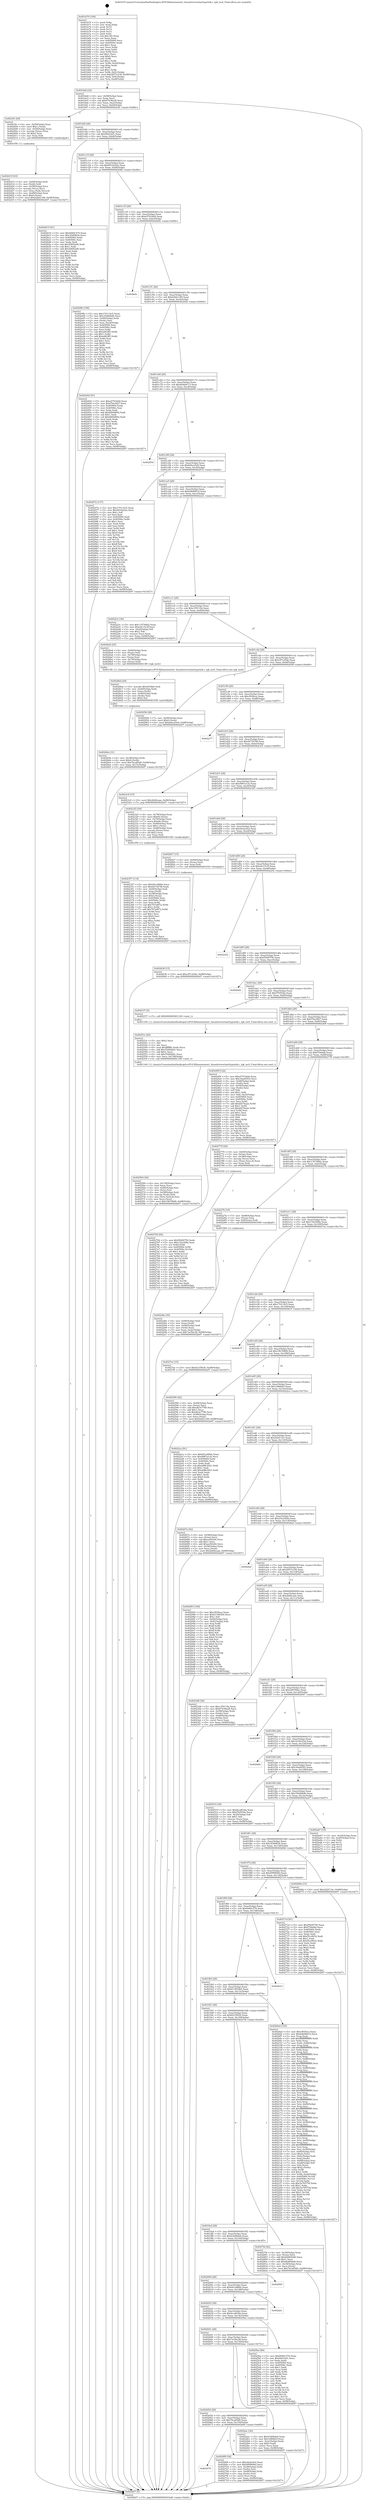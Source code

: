 digraph "0x401b70" {
  label = "0x401b70 (/mnt/c/Users/mathe/Desktop/tcc/POCII/binaries/extr_linuxdriverscharttyprintk.c_tpk_ioctl_Final-ollvm.out::main(0))"
  labelloc = "t"
  node[shape=record]

  Entry [label="",width=0.3,height=0.3,shape=circle,fillcolor=black,style=filled]
  "0x401bdd" [label="{
     0x401bdd [32]\l
     | [instrs]\l
     &nbsp;&nbsp;0x401bdd \<+6\>: mov -0x98(%rbp),%eax\l
     &nbsp;&nbsp;0x401be3 \<+2\>: mov %eax,%ecx\l
     &nbsp;&nbsp;0x401be5 \<+6\>: sub $0x87438a28,%ecx\l
     &nbsp;&nbsp;0x401beb \<+6\>: mov %eax,-0xac(%rbp)\l
     &nbsp;&nbsp;0x401bf1 \<+6\>: mov %ecx,-0xb0(%rbp)\l
     &nbsp;&nbsp;0x401bf7 \<+6\>: je 00000000004023fc \<main+0x88c\>\l
  }"]
  "0x4023fc" [label="{
     0x4023fc [29]\l
     | [instrs]\l
     &nbsp;&nbsp;0x4023fc \<+4\>: mov -0x50(%rbp),%rax\l
     &nbsp;&nbsp;0x402400 \<+6\>: movl $0x1,(%rax)\l
     &nbsp;&nbsp;0x402406 \<+4\>: mov -0x50(%rbp),%rax\l
     &nbsp;&nbsp;0x40240a \<+3\>: movslq (%rax),%rax\l
     &nbsp;&nbsp;0x40240d \<+4\>: shl $0x2,%rax\l
     &nbsp;&nbsp;0x402411 \<+3\>: mov %rax,%rdi\l
     &nbsp;&nbsp;0x402414 \<+5\>: call 0000000000401050 \<malloc@plt\>\l
     | [calls]\l
     &nbsp;&nbsp;0x401050 \{1\} (unknown)\l
  }"]
  "0x401bfd" [label="{
     0x401bfd [28]\l
     | [instrs]\l
     &nbsp;&nbsp;0x401bfd \<+5\>: jmp 0000000000401c02 \<main+0x92\>\l
     &nbsp;&nbsp;0x401c02 \<+6\>: mov -0xac(%rbp),%eax\l
     &nbsp;&nbsp;0x401c08 \<+5\>: sub $0x90d1faf1,%eax\l
     &nbsp;&nbsp;0x401c0d \<+6\>: mov %eax,-0xb4(%rbp)\l
     &nbsp;&nbsp;0x401c13 \<+6\>: je 0000000000402610 \<main+0xaa0\>\l
  }"]
  Exit [label="",width=0.3,height=0.3,shape=circle,fillcolor=black,style=filled,peripheries=2]
  "0x402610" [label="{
     0x402610 [91]\l
     | [instrs]\l
     &nbsp;&nbsp;0x402610 \<+5\>: mov $0x6060c570,%eax\l
     &nbsp;&nbsp;0x402615 \<+5\>: mov $0x3f389834,%ecx\l
     &nbsp;&nbsp;0x40261a \<+7\>: mov 0x405064,%edx\l
     &nbsp;&nbsp;0x402621 \<+7\>: mov 0x40506c,%esi\l
     &nbsp;&nbsp;0x402628 \<+2\>: mov %edx,%edi\l
     &nbsp;&nbsp;0x40262a \<+6\>: sub $0x50692ef6,%edi\l
     &nbsp;&nbsp;0x402630 \<+3\>: sub $0x1,%edi\l
     &nbsp;&nbsp;0x402633 \<+6\>: add $0x50692ef6,%edi\l
     &nbsp;&nbsp;0x402639 \<+3\>: imul %edi,%edx\l
     &nbsp;&nbsp;0x40263c \<+3\>: and $0x1,%edx\l
     &nbsp;&nbsp;0x40263f \<+3\>: cmp $0x0,%edx\l
     &nbsp;&nbsp;0x402642 \<+4\>: sete %r8b\l
     &nbsp;&nbsp;0x402646 \<+3\>: cmp $0xa,%esi\l
     &nbsp;&nbsp;0x402649 \<+4\>: setl %r9b\l
     &nbsp;&nbsp;0x40264d \<+3\>: mov %r8b,%r10b\l
     &nbsp;&nbsp;0x402650 \<+3\>: and %r9b,%r10b\l
     &nbsp;&nbsp;0x402653 \<+3\>: xor %r9b,%r8b\l
     &nbsp;&nbsp;0x402656 \<+3\>: or %r8b,%r10b\l
     &nbsp;&nbsp;0x402659 \<+4\>: test $0x1,%r10b\l
     &nbsp;&nbsp;0x40265d \<+3\>: cmovne %ecx,%eax\l
     &nbsp;&nbsp;0x402660 \<+6\>: mov %eax,-0x98(%rbp)\l
     &nbsp;&nbsp;0x402666 \<+5\>: jmp 0000000000402b97 \<main+0x1027\>\l
  }"]
  "0x401c19" [label="{
     0x401c19 [28]\l
     | [instrs]\l
     &nbsp;&nbsp;0x401c19 \<+5\>: jmp 0000000000401c1e \<main+0xae\>\l
     &nbsp;&nbsp;0x401c1e \<+6\>: mov -0xac(%rbp),%eax\l
     &nbsp;&nbsp;0x401c24 \<+5\>: sub $0x9916222e,%eax\l
     &nbsp;&nbsp;0x401c29 \<+6\>: mov %eax,-0xb8(%rbp)\l
     &nbsp;&nbsp;0x401c2f \<+6\>: je 00000000004029fb \<main+0xe8b\>\l
  }"]
  "0x402836" [label="{
     0x402836 [15]\l
     | [instrs]\l
     &nbsp;&nbsp;0x402836 \<+10\>: movl $0xc87c25de,-0x98(%rbp)\l
     &nbsp;&nbsp;0x402840 \<+5\>: jmp 0000000000402b97 \<main+0x1027\>\l
  }"]
  "0x4029fb" [label="{
     0x4029fb [108]\l
     | [instrs]\l
     &nbsp;&nbsp;0x4029fb \<+5\>: mov $0x170110c5,%eax\l
     &nbsp;&nbsp;0x402a00 \<+5\>: mov $0x35dd06db,%ecx\l
     &nbsp;&nbsp;0x402a05 \<+7\>: mov -0x90(%rbp),%rdx\l
     &nbsp;&nbsp;0x402a0c \<+2\>: mov (%rdx),%esi\l
     &nbsp;&nbsp;0x402a0e \<+3\>: mov %esi,-0x24(%rbp)\l
     &nbsp;&nbsp;0x402a11 \<+7\>: mov 0x405064,%esi\l
     &nbsp;&nbsp;0x402a18 \<+7\>: mov 0x40506c,%edi\l
     &nbsp;&nbsp;0x402a1f \<+3\>: mov %esi,%r8d\l
     &nbsp;&nbsp;0x402a22 \<+7\>: sub $0xe663ff3,%r8d\l
     &nbsp;&nbsp;0x402a29 \<+4\>: sub $0x1,%r8d\l
     &nbsp;&nbsp;0x402a2d \<+7\>: add $0xe663ff3,%r8d\l
     &nbsp;&nbsp;0x402a34 \<+4\>: imul %r8d,%esi\l
     &nbsp;&nbsp;0x402a38 \<+3\>: and $0x1,%esi\l
     &nbsp;&nbsp;0x402a3b \<+3\>: cmp $0x0,%esi\l
     &nbsp;&nbsp;0x402a3e \<+4\>: sete %r9b\l
     &nbsp;&nbsp;0x402a42 \<+3\>: cmp $0xa,%edi\l
     &nbsp;&nbsp;0x402a45 \<+4\>: setl %r10b\l
     &nbsp;&nbsp;0x402a49 \<+3\>: mov %r9b,%r11b\l
     &nbsp;&nbsp;0x402a4c \<+3\>: and %r10b,%r11b\l
     &nbsp;&nbsp;0x402a4f \<+3\>: xor %r10b,%r9b\l
     &nbsp;&nbsp;0x402a52 \<+3\>: or %r9b,%r11b\l
     &nbsp;&nbsp;0x402a55 \<+4\>: test $0x1,%r11b\l
     &nbsp;&nbsp;0x402a59 \<+3\>: cmovne %ecx,%eax\l
     &nbsp;&nbsp;0x402a5c \<+6\>: mov %eax,-0x98(%rbp)\l
     &nbsp;&nbsp;0x402a62 \<+5\>: jmp 0000000000402b97 \<main+0x1027\>\l
  }"]
  "0x401c35" [label="{
     0x401c35 [28]\l
     | [instrs]\l
     &nbsp;&nbsp;0x401c35 \<+5\>: jmp 0000000000401c3a \<main+0xca\>\l
     &nbsp;&nbsp;0x401c3a \<+6\>: mov -0xac(%rbp),%eax\l
     &nbsp;&nbsp;0x401c40 \<+5\>: sub $0xa57034dd,%eax\l
     &nbsp;&nbsp;0x401c45 \<+6\>: mov %eax,-0xbc(%rbp)\l
     &nbsp;&nbsp;0x401c4b \<+6\>: je 0000000000402b0e \<main+0xf9e\>\l
  }"]
  "0x402792" [label="{
     0x402792 [92]\l
     | [instrs]\l
     &nbsp;&nbsp;0x402792 \<+5\>: mov $0xf5009756,%edx\l
     &nbsp;&nbsp;0x402797 \<+5\>: mov $0x152e598a,%esi\l
     &nbsp;&nbsp;0x40279c \<+3\>: xor %r8d,%r8d\l
     &nbsp;&nbsp;0x40279f \<+8\>: mov 0x405064,%r9d\l
     &nbsp;&nbsp;0x4027a7 \<+8\>: mov 0x40506c,%r10d\l
     &nbsp;&nbsp;0x4027af \<+4\>: sub $0x1,%r8d\l
     &nbsp;&nbsp;0x4027b3 \<+3\>: mov %r9d,%r11d\l
     &nbsp;&nbsp;0x4027b6 \<+3\>: add %r8d,%r11d\l
     &nbsp;&nbsp;0x4027b9 \<+4\>: imul %r11d,%r9d\l
     &nbsp;&nbsp;0x4027bd \<+4\>: and $0x1,%r9d\l
     &nbsp;&nbsp;0x4027c1 \<+4\>: cmp $0x0,%r9d\l
     &nbsp;&nbsp;0x4027c5 \<+3\>: sete %bl\l
     &nbsp;&nbsp;0x4027c8 \<+4\>: cmp $0xa,%r10d\l
     &nbsp;&nbsp;0x4027cc \<+4\>: setl %r14b\l
     &nbsp;&nbsp;0x4027d0 \<+3\>: mov %bl,%r15b\l
     &nbsp;&nbsp;0x4027d3 \<+3\>: and %r14b,%r15b\l
     &nbsp;&nbsp;0x4027d6 \<+3\>: xor %r14b,%bl\l
     &nbsp;&nbsp;0x4027d9 \<+3\>: or %bl,%r15b\l
     &nbsp;&nbsp;0x4027dc \<+4\>: test $0x1,%r15b\l
     &nbsp;&nbsp;0x4027e0 \<+3\>: cmovne %esi,%edx\l
     &nbsp;&nbsp;0x4027e3 \<+6\>: mov %edx,-0x98(%rbp)\l
     &nbsp;&nbsp;0x4027e9 \<+5\>: jmp 0000000000402b97 \<main+0x1027\>\l
  }"]
  "0x402b0e" [label="{
     0x402b0e\l
  }", style=dashed]
  "0x401c51" [label="{
     0x401c51 [28]\l
     | [instrs]\l
     &nbsp;&nbsp;0x401c51 \<+5\>: jmp 0000000000401c56 \<main+0xe6\>\l
     &nbsp;&nbsp;0x401c56 \<+6\>: mov -0xac(%rbp),%eax\l
     &nbsp;&nbsp;0x401c5c \<+5\>: sub $0xb2bb1c99,%eax\l
     &nbsp;&nbsp;0x401c61 \<+6\>: mov %eax,-0xc0(%rbp)\l
     &nbsp;&nbsp;0x401c67 \<+6\>: je 0000000000402444 \<main+0x8d4\>\l
  }"]
  "0x402079" [label="{
     0x402079\l
  }", style=dashed]
  "0x402444" [label="{
     0x402444 [91]\l
     | [instrs]\l
     &nbsp;&nbsp;0x402444 \<+5\>: mov $0xa57034dd,%eax\l
     &nbsp;&nbsp;0x402449 \<+5\>: mov $0xf7be3827,%ecx\l
     &nbsp;&nbsp;0x40244e \<+7\>: mov 0x405064,%edx\l
     &nbsp;&nbsp;0x402455 \<+7\>: mov 0x40506c,%esi\l
     &nbsp;&nbsp;0x40245c \<+2\>: mov %edx,%edi\l
     &nbsp;&nbsp;0x40245e \<+6\>: add $0xfd09d692,%edi\l
     &nbsp;&nbsp;0x402464 \<+3\>: sub $0x1,%edi\l
     &nbsp;&nbsp;0x402467 \<+6\>: sub $0xfd09d692,%edi\l
     &nbsp;&nbsp;0x40246d \<+3\>: imul %edi,%edx\l
     &nbsp;&nbsp;0x402470 \<+3\>: and $0x1,%edx\l
     &nbsp;&nbsp;0x402473 \<+3\>: cmp $0x0,%edx\l
     &nbsp;&nbsp;0x402476 \<+4\>: sete %r8b\l
     &nbsp;&nbsp;0x40247a \<+3\>: cmp $0xa,%esi\l
     &nbsp;&nbsp;0x40247d \<+4\>: setl %r9b\l
     &nbsp;&nbsp;0x402481 \<+3\>: mov %r8b,%r10b\l
     &nbsp;&nbsp;0x402484 \<+3\>: and %r9b,%r10b\l
     &nbsp;&nbsp;0x402487 \<+3\>: xor %r9b,%r8b\l
     &nbsp;&nbsp;0x40248a \<+3\>: or %r8b,%r10b\l
     &nbsp;&nbsp;0x40248d \<+4\>: test $0x1,%r10b\l
     &nbsp;&nbsp;0x402491 \<+3\>: cmovne %ecx,%eax\l
     &nbsp;&nbsp;0x402494 \<+6\>: mov %eax,-0x98(%rbp)\l
     &nbsp;&nbsp;0x40249a \<+5\>: jmp 0000000000402b97 \<main+0x1027\>\l
  }"]
  "0x401c6d" [label="{
     0x401c6d [28]\l
     | [instrs]\l
     &nbsp;&nbsp;0x401c6d \<+5\>: jmp 0000000000401c72 \<main+0x102\>\l
     &nbsp;&nbsp;0x401c72 \<+6\>: mov -0xac(%rbp),%eax\l
     &nbsp;&nbsp;0x401c78 \<+5\>: sub $0xb4466c13,%eax\l
     &nbsp;&nbsp;0x401c7d \<+6\>: mov %eax,-0xc4(%rbp)\l
     &nbsp;&nbsp;0x401c83 \<+6\>: je 0000000000402854 \<main+0xce4\>\l
  }"]
  "0x4026f9" [label="{
     0x4026f9 [36]\l
     | [instrs]\l
     &nbsp;&nbsp;0x4026f9 \<+5\>: mov $0xe6cbc0e2,%eax\l
     &nbsp;&nbsp;0x4026fe \<+5\>: mov $0x4f99894d,%ecx\l
     &nbsp;&nbsp;0x402703 \<+4\>: mov -0x38(%rbp),%rdx\l
     &nbsp;&nbsp;0x402707 \<+2\>: mov (%rdx),%esi\l
     &nbsp;&nbsp;0x402709 \<+4\>: mov -0x68(%rbp),%rdx\l
     &nbsp;&nbsp;0x40270d \<+2\>: cmp (%rdx),%esi\l
     &nbsp;&nbsp;0x40270f \<+3\>: cmovl %ecx,%eax\l
     &nbsp;&nbsp;0x402712 \<+6\>: mov %eax,-0x98(%rbp)\l
     &nbsp;&nbsp;0x402718 \<+5\>: jmp 0000000000402b97 \<main+0x1027\>\l
  }"]
  "0x402854" [label="{
     0x402854\l
  }", style=dashed]
  "0x401c89" [label="{
     0x401c89 [28]\l
     | [instrs]\l
     &nbsp;&nbsp;0x401c89 \<+5\>: jmp 0000000000401c8e \<main+0x11e\>\l
     &nbsp;&nbsp;0x401c8e \<+6\>: mov -0xac(%rbp),%eax\l
     &nbsp;&nbsp;0x401c94 \<+5\>: sub $0xb9eca5e9,%eax\l
     &nbsp;&nbsp;0x401c99 \<+6\>: mov %eax,-0xc8(%rbp)\l
     &nbsp;&nbsp;0x401c9f \<+6\>: je 0000000000402972 \<main+0xe02\>\l
  }"]
  "0x4026da" [label="{
     0x4026da [31]\l
     | [instrs]\l
     &nbsp;&nbsp;0x4026da \<+4\>: mov -0x38(%rbp),%rdx\l
     &nbsp;&nbsp;0x4026de \<+6\>: movl $0x0,(%rdx)\l
     &nbsp;&nbsp;0x4026e4 \<+10\>: movl $0x7bca85d0,-0x98(%rbp)\l
     &nbsp;&nbsp;0x4026ee \<+6\>: mov %eax,-0x15c(%rbp)\l
     &nbsp;&nbsp;0x4026f4 \<+5\>: jmp 0000000000402b97 \<main+0x1027\>\l
  }"]
  "0x402972" [label="{
     0x402972 [137]\l
     | [instrs]\l
     &nbsp;&nbsp;0x402972 \<+5\>: mov $0x170110c5,%eax\l
     &nbsp;&nbsp;0x402977 \<+5\>: mov $0x9916222e,%ecx\l
     &nbsp;&nbsp;0x40297c \<+2\>: mov $0x1,%dl\l
     &nbsp;&nbsp;0x40297e \<+2\>: xor %esi,%esi\l
     &nbsp;&nbsp;0x402980 \<+7\>: mov 0x405064,%edi\l
     &nbsp;&nbsp;0x402987 \<+8\>: mov 0x40506c,%r8d\l
     &nbsp;&nbsp;0x40298f \<+3\>: sub $0x1,%esi\l
     &nbsp;&nbsp;0x402992 \<+3\>: mov %edi,%r9d\l
     &nbsp;&nbsp;0x402995 \<+3\>: add %esi,%r9d\l
     &nbsp;&nbsp;0x402998 \<+4\>: imul %r9d,%edi\l
     &nbsp;&nbsp;0x40299c \<+3\>: and $0x1,%edi\l
     &nbsp;&nbsp;0x40299f \<+3\>: cmp $0x0,%edi\l
     &nbsp;&nbsp;0x4029a2 \<+4\>: sete %r10b\l
     &nbsp;&nbsp;0x4029a6 \<+4\>: cmp $0xa,%r8d\l
     &nbsp;&nbsp;0x4029aa \<+4\>: setl %r11b\l
     &nbsp;&nbsp;0x4029ae \<+3\>: mov %r10b,%bl\l
     &nbsp;&nbsp;0x4029b1 \<+3\>: xor $0xff,%bl\l
     &nbsp;&nbsp;0x4029b4 \<+3\>: mov %r11b,%r14b\l
     &nbsp;&nbsp;0x4029b7 \<+4\>: xor $0xff,%r14b\l
     &nbsp;&nbsp;0x4029bb \<+3\>: xor $0x0,%dl\l
     &nbsp;&nbsp;0x4029be \<+3\>: mov %bl,%r15b\l
     &nbsp;&nbsp;0x4029c1 \<+4\>: and $0x0,%r15b\l
     &nbsp;&nbsp;0x4029c5 \<+3\>: and %dl,%r10b\l
     &nbsp;&nbsp;0x4029c8 \<+3\>: mov %r14b,%r12b\l
     &nbsp;&nbsp;0x4029cb \<+4\>: and $0x0,%r12b\l
     &nbsp;&nbsp;0x4029cf \<+3\>: and %dl,%r11b\l
     &nbsp;&nbsp;0x4029d2 \<+3\>: or %r10b,%r15b\l
     &nbsp;&nbsp;0x4029d5 \<+3\>: or %r11b,%r12b\l
     &nbsp;&nbsp;0x4029d8 \<+3\>: xor %r12b,%r15b\l
     &nbsp;&nbsp;0x4029db \<+3\>: or %r14b,%bl\l
     &nbsp;&nbsp;0x4029de \<+3\>: xor $0xff,%bl\l
     &nbsp;&nbsp;0x4029e1 \<+3\>: or $0x0,%dl\l
     &nbsp;&nbsp;0x4029e4 \<+2\>: and %dl,%bl\l
     &nbsp;&nbsp;0x4029e6 \<+3\>: or %bl,%r15b\l
     &nbsp;&nbsp;0x4029e9 \<+4\>: test $0x1,%r15b\l
     &nbsp;&nbsp;0x4029ed \<+3\>: cmovne %ecx,%eax\l
     &nbsp;&nbsp;0x4029f0 \<+6\>: mov %eax,-0x98(%rbp)\l
     &nbsp;&nbsp;0x4029f6 \<+5\>: jmp 0000000000402b97 \<main+0x1027\>\l
  }"]
  "0x401ca5" [label="{
     0x401ca5 [28]\l
     | [instrs]\l
     &nbsp;&nbsp;0x401ca5 \<+5\>: jmp 0000000000401caa \<main+0x13a\>\l
     &nbsp;&nbsp;0x401caa \<+6\>: mov -0xac(%rbp),%eax\l
     &nbsp;&nbsp;0x401cb0 \<+5\>: sub $0xbdb96614,%eax\l
     &nbsp;&nbsp;0x401cb5 \<+6\>: mov %eax,-0xcc(%rbp)\l
     &nbsp;&nbsp;0x401cbb \<+6\>: je 000000000040223c \<main+0x6cc\>\l
  }"]
  "0x4026bd" [label="{
     0x4026bd [29]\l
     | [instrs]\l
     &nbsp;&nbsp;0x4026bd \<+10\>: movabs $0x4030b6,%rdi\l
     &nbsp;&nbsp;0x4026c7 \<+4\>: mov -0x40(%rbp),%rdx\l
     &nbsp;&nbsp;0x4026cb \<+2\>: mov %eax,(%rdx)\l
     &nbsp;&nbsp;0x4026cd \<+4\>: mov -0x40(%rbp),%rdx\l
     &nbsp;&nbsp;0x4026d1 \<+2\>: mov (%rdx),%esi\l
     &nbsp;&nbsp;0x4026d3 \<+2\>: mov $0x0,%al\l
     &nbsp;&nbsp;0x4026d5 \<+5\>: call 0000000000401040 \<printf@plt\>\l
     | [calls]\l
     &nbsp;&nbsp;0x401040 \{1\} (unknown)\l
  }"]
  "0x40223c" [label="{
     0x40223c [30]\l
     | [instrs]\l
     &nbsp;&nbsp;0x40223c \<+5\>: mov $0x135746b2,%eax\l
     &nbsp;&nbsp;0x402241 \<+5\>: mov $0xe9c15c3f,%ecx\l
     &nbsp;&nbsp;0x402246 \<+3\>: mov -0x2d(%rbp),%dl\l
     &nbsp;&nbsp;0x402249 \<+3\>: test $0x1,%dl\l
     &nbsp;&nbsp;0x40224c \<+3\>: cmovne %ecx,%eax\l
     &nbsp;&nbsp;0x40224f \<+6\>: mov %eax,-0x98(%rbp)\l
     &nbsp;&nbsp;0x402255 \<+5\>: jmp 0000000000402b97 \<main+0x1027\>\l
  }"]
  "0x401cc1" [label="{
     0x401cc1 [28]\l
     | [instrs]\l
     &nbsp;&nbsp;0x401cc1 \<+5\>: jmp 0000000000401cc6 \<main+0x156\>\l
     &nbsp;&nbsp;0x401cc6 \<+6\>: mov -0xac(%rbp),%eax\l
     &nbsp;&nbsp;0x401ccc \<+5\>: sub $0xc35f119a,%eax\l
     &nbsp;&nbsp;0x401cd1 \<+6\>: mov %eax,-0xd0(%rbp)\l
     &nbsp;&nbsp;0x401cd7 \<+6\>: je 00000000004026a4 \<main+0xb34\>\l
  }"]
  "0x402564" [label="{
     0x402564 [44]\l
     | [instrs]\l
     &nbsp;&nbsp;0x402564 \<+6\>: mov -0x158(%rbp),%ecx\l
     &nbsp;&nbsp;0x40256a \<+3\>: imul %eax,%ecx\l
     &nbsp;&nbsp;0x40256d \<+4\>: mov -0x60(%rbp),%rsi\l
     &nbsp;&nbsp;0x402571 \<+3\>: mov (%rsi),%rsi\l
     &nbsp;&nbsp;0x402574 \<+4\>: mov -0x58(%rbp),%rdi\l
     &nbsp;&nbsp;0x402578 \<+3\>: movslq (%rdi),%rdi\l
     &nbsp;&nbsp;0x40257b \<+4\>: mov (%rsi,%rdi,8),%rsi\l
     &nbsp;&nbsp;0x40257f \<+2\>: mov %ecx,(%rsi)\l
     &nbsp;&nbsp;0x402581 \<+10\>: movl $0x19b768d9,-0x98(%rbp)\l
     &nbsp;&nbsp;0x40258b \<+5\>: jmp 0000000000402b97 \<main+0x1027\>\l
  }"]
  "0x4026a4" [label="{
     0x4026a4 [25]\l
     | [instrs]\l
     &nbsp;&nbsp;0x4026a4 \<+4\>: mov -0x60(%rbp),%rax\l
     &nbsp;&nbsp;0x4026a8 \<+3\>: mov (%rax),%rdi\l
     &nbsp;&nbsp;0x4026ab \<+4\>: mov -0x78(%rbp),%rax\l
     &nbsp;&nbsp;0x4026af \<+2\>: mov (%rax),%esi\l
     &nbsp;&nbsp;0x4026b1 \<+4\>: mov -0x70(%rbp),%rax\l
     &nbsp;&nbsp;0x4026b5 \<+3\>: mov (%rax),%rdx\l
     &nbsp;&nbsp;0x4026b8 \<+5\>: call 00000000004013f0 \<tpk_ioctl\>\l
     | [calls]\l
     &nbsp;&nbsp;0x4013f0 \{1\} (/mnt/c/Users/mathe/Desktop/tcc/POCII/binaries/extr_linuxdriverscharttyprintk.c_tpk_ioctl_Final-ollvm.out::tpk_ioctl)\l
  }"]
  "0x401cdd" [label="{
     0x401cdd [28]\l
     | [instrs]\l
     &nbsp;&nbsp;0x401cdd \<+5\>: jmp 0000000000401ce2 \<main+0x172\>\l
     &nbsp;&nbsp;0x401ce2 \<+6\>: mov -0xac(%rbp),%eax\l
     &nbsp;&nbsp;0x401ce8 \<+5\>: sub $0xc87c25de,%eax\l
     &nbsp;&nbsp;0x401ced \<+6\>: mov %eax,-0xd4(%rbp)\l
     &nbsp;&nbsp;0x401cf3 \<+6\>: je 0000000000402956 \<main+0xde6\>\l
  }"]
  "0x40253c" [label="{
     0x40253c [40]\l
     | [instrs]\l
     &nbsp;&nbsp;0x40253c \<+5\>: mov $0x2,%ecx\l
     &nbsp;&nbsp;0x402541 \<+1\>: cltd\l
     &nbsp;&nbsp;0x402542 \<+2\>: idiv %ecx\l
     &nbsp;&nbsp;0x402544 \<+6\>: imul $0xfffffffe,%edx,%ecx\l
     &nbsp;&nbsp;0x40254a \<+6\>: add $0x55d92b81,%ecx\l
     &nbsp;&nbsp;0x402550 \<+3\>: add $0x1,%ecx\l
     &nbsp;&nbsp;0x402553 \<+6\>: sub $0x55d92b81,%ecx\l
     &nbsp;&nbsp;0x402559 \<+6\>: mov %ecx,-0x158(%rbp)\l
     &nbsp;&nbsp;0x40255f \<+5\>: call 0000000000401160 \<next_i\>\l
     | [calls]\l
     &nbsp;&nbsp;0x401160 \{1\} (/mnt/c/Users/mathe/Desktop/tcc/POCII/binaries/extr_linuxdriverscharttyprintk.c_tpk_ioctl_Final-ollvm.out::next_i)\l
  }"]
  "0x402956" [label="{
     0x402956 [28]\l
     | [instrs]\l
     &nbsp;&nbsp;0x402956 \<+7\>: mov -0x90(%rbp),%rax\l
     &nbsp;&nbsp;0x40295d \<+6\>: movl $0x0,(%rax)\l
     &nbsp;&nbsp;0x402963 \<+10\>: movl $0xb9eca5e9,-0x98(%rbp)\l
     &nbsp;&nbsp;0x40296d \<+5\>: jmp 0000000000402b97 \<main+0x1027\>\l
  }"]
  "0x401cf9" [label="{
     0x401cf9 [28]\l
     | [instrs]\l
     &nbsp;&nbsp;0x401cf9 \<+5\>: jmp 0000000000401cfe \<main+0x18e\>\l
     &nbsp;&nbsp;0x401cfe \<+6\>: mov -0xac(%rbp),%eax\l
     &nbsp;&nbsp;0x401d04 \<+5\>: sub $0xcf93feca,%eax\l
     &nbsp;&nbsp;0x401d09 \<+6\>: mov %eax,-0xd8(%rbp)\l
     &nbsp;&nbsp;0x401d0f \<+6\>: je 0000000000402a77 \<main+0xf07\>\l
  }"]
  "0x402419" [label="{
     0x402419 [43]\l
     | [instrs]\l
     &nbsp;&nbsp;0x402419 \<+4\>: mov -0x60(%rbp),%rdi\l
     &nbsp;&nbsp;0x40241d \<+3\>: mov (%rdi),%rdi\l
     &nbsp;&nbsp;0x402420 \<+4\>: mov -0x58(%rbp),%rcx\l
     &nbsp;&nbsp;0x402424 \<+3\>: movslq (%rcx),%rcx\l
     &nbsp;&nbsp;0x402427 \<+4\>: mov %rax,(%rdi,%rcx,8)\l
     &nbsp;&nbsp;0x40242b \<+4\>: mov -0x48(%rbp),%rax\l
     &nbsp;&nbsp;0x40242f \<+6\>: movl $0x0,(%rax)\l
     &nbsp;&nbsp;0x402435 \<+10\>: movl $0xb2bb1c99,-0x98(%rbp)\l
     &nbsp;&nbsp;0x40243f \<+5\>: jmp 0000000000402b97 \<main+0x1027\>\l
  }"]
  "0x402a77" [label="{
     0x402a77\l
  }", style=dashed]
  "0x401d15" [label="{
     0x401d15 [28]\l
     | [instrs]\l
     &nbsp;&nbsp;0x401d15 \<+5\>: jmp 0000000000401d1a \<main+0x1aa\>\l
     &nbsp;&nbsp;0x401d1a \<+6\>: mov -0xac(%rbp),%eax\l
     &nbsp;&nbsp;0x401d20 \<+5\>: sub $0xd473b7f8,%eax\l
     &nbsp;&nbsp;0x401d25 \<+6\>: mov %eax,-0xdc(%rbp)\l
     &nbsp;&nbsp;0x401d2b \<+6\>: je 00000000004023c9 \<main+0x859\>\l
  }"]
  "0x402357" [label="{
     0x402357 [114]\l
     | [instrs]\l
     &nbsp;&nbsp;0x402357 \<+5\>: mov $0x641e86bb,%ecx\l
     &nbsp;&nbsp;0x40235c \<+5\>: mov $0xd473b7f8,%edx\l
     &nbsp;&nbsp;0x402361 \<+4\>: mov -0x60(%rbp),%rdi\l
     &nbsp;&nbsp;0x402365 \<+3\>: mov %rax,(%rdi)\l
     &nbsp;&nbsp;0x402368 \<+4\>: mov -0x58(%rbp),%rax\l
     &nbsp;&nbsp;0x40236c \<+6\>: movl $0x0,(%rax)\l
     &nbsp;&nbsp;0x402372 \<+7\>: mov 0x405064,%esi\l
     &nbsp;&nbsp;0x402379 \<+8\>: mov 0x40506c,%r8d\l
     &nbsp;&nbsp;0x402381 \<+3\>: mov %esi,%r9d\l
     &nbsp;&nbsp;0x402384 \<+7\>: sub $0x707a8f72,%r9d\l
     &nbsp;&nbsp;0x40238b \<+4\>: sub $0x1,%r9d\l
     &nbsp;&nbsp;0x40238f \<+7\>: add $0x707a8f72,%r9d\l
     &nbsp;&nbsp;0x402396 \<+4\>: imul %r9d,%esi\l
     &nbsp;&nbsp;0x40239a \<+3\>: and $0x1,%esi\l
     &nbsp;&nbsp;0x40239d \<+3\>: cmp $0x0,%esi\l
     &nbsp;&nbsp;0x4023a0 \<+4\>: sete %r10b\l
     &nbsp;&nbsp;0x4023a4 \<+4\>: cmp $0xa,%r8d\l
     &nbsp;&nbsp;0x4023a8 \<+4\>: setl %r11b\l
     &nbsp;&nbsp;0x4023ac \<+3\>: mov %r10b,%bl\l
     &nbsp;&nbsp;0x4023af \<+3\>: and %r11b,%bl\l
     &nbsp;&nbsp;0x4023b2 \<+3\>: xor %r11b,%r10b\l
     &nbsp;&nbsp;0x4023b5 \<+3\>: or %r10b,%bl\l
     &nbsp;&nbsp;0x4023b8 \<+3\>: test $0x1,%bl\l
     &nbsp;&nbsp;0x4023bb \<+3\>: cmovne %edx,%ecx\l
     &nbsp;&nbsp;0x4023be \<+6\>: mov %ecx,-0x98(%rbp)\l
     &nbsp;&nbsp;0x4023c4 \<+5\>: jmp 0000000000402b97 \<main+0x1027\>\l
  }"]
  "0x4023c9" [label="{
     0x4023c9 [15]\l
     | [instrs]\l
     &nbsp;&nbsp;0x4023c9 \<+10\>: movl $0x2b84caae,-0x98(%rbp)\l
     &nbsp;&nbsp;0x4023d3 \<+5\>: jmp 0000000000402b97 \<main+0x1027\>\l
  }"]
  "0x401d31" [label="{
     0x401d31 [28]\l
     | [instrs]\l
     &nbsp;&nbsp;0x401d31 \<+5\>: jmp 0000000000401d36 \<main+0x1c6\>\l
     &nbsp;&nbsp;0x401d36 \<+6\>: mov -0xac(%rbp),%eax\l
     &nbsp;&nbsp;0x401d3c \<+5\>: sub $0xd987a1cb,%eax\l
     &nbsp;&nbsp;0x401d41 \<+6\>: mov %eax,-0xe0(%rbp)\l
     &nbsp;&nbsp;0x401d47 \<+6\>: je 0000000000402325 \<main+0x7b5\>\l
  }"]
  "0x40205d" [label="{
     0x40205d [28]\l
     | [instrs]\l
     &nbsp;&nbsp;0x40205d \<+5\>: jmp 0000000000402062 \<main+0x4f2\>\l
     &nbsp;&nbsp;0x402062 \<+6\>: mov -0xac(%rbp),%eax\l
     &nbsp;&nbsp;0x402068 \<+5\>: sub $0x7bca85d0,%eax\l
     &nbsp;&nbsp;0x40206d \<+6\>: mov %eax,-0x154(%rbp)\l
     &nbsp;&nbsp;0x402073 \<+6\>: je 00000000004026f9 \<main+0xb89\>\l
  }"]
  "0x402325" [label="{
     0x402325 [50]\l
     | [instrs]\l
     &nbsp;&nbsp;0x402325 \<+4\>: mov -0x78(%rbp),%rax\l
     &nbsp;&nbsp;0x402329 \<+6\>: movl $0x64,(%rax)\l
     &nbsp;&nbsp;0x40232f \<+4\>: mov -0x70(%rbp),%rax\l
     &nbsp;&nbsp;0x402333 \<+7\>: movq $0x64,(%rax)\l
     &nbsp;&nbsp;0x40233a \<+4\>: mov -0x68(%rbp),%rax\l
     &nbsp;&nbsp;0x40233e \<+6\>: movl $0x1,(%rax)\l
     &nbsp;&nbsp;0x402344 \<+4\>: mov -0x68(%rbp),%rax\l
     &nbsp;&nbsp;0x402348 \<+3\>: movslq (%rax),%rax\l
     &nbsp;&nbsp;0x40234b \<+4\>: shl $0x3,%rax\l
     &nbsp;&nbsp;0x40234f \<+3\>: mov %rax,%rdi\l
     &nbsp;&nbsp;0x402352 \<+5\>: call 0000000000401050 \<malloc@plt\>\l
     | [calls]\l
     &nbsp;&nbsp;0x401050 \{1\} (unknown)\l
  }"]
  "0x401d4d" [label="{
     0x401d4d [28]\l
     | [instrs]\l
     &nbsp;&nbsp;0x401d4d \<+5\>: jmp 0000000000401d52 \<main+0x1e2\>\l
     &nbsp;&nbsp;0x401d52 \<+6\>: mov -0xac(%rbp),%eax\l
     &nbsp;&nbsp;0x401d58 \<+5\>: sub $0xe6cbc0e2,%eax\l
     &nbsp;&nbsp;0x401d5d \<+6\>: mov %eax,-0xe4(%rbp)\l
     &nbsp;&nbsp;0x401d63 \<+6\>: je 0000000000402827 \<main+0xcb7\>\l
  }"]
  "0x4022ac" [label="{
     0x4022ac [30]\l
     | [instrs]\l
     &nbsp;&nbsp;0x4022ac \<+5\>: mov $0x63d06da4,%eax\l
     &nbsp;&nbsp;0x4022b1 \<+5\>: mov $0x1d80bfcf,%ecx\l
     &nbsp;&nbsp;0x4022b6 \<+3\>: mov -0x2c(%rbp),%edx\l
     &nbsp;&nbsp;0x4022b9 \<+3\>: cmp $0x0,%edx\l
     &nbsp;&nbsp;0x4022bc \<+3\>: cmove %ecx,%eax\l
     &nbsp;&nbsp;0x4022bf \<+6\>: mov %eax,-0x98(%rbp)\l
     &nbsp;&nbsp;0x4022c5 \<+5\>: jmp 0000000000402b97 \<main+0x1027\>\l
  }"]
  "0x402827" [label="{
     0x402827 [15]\l
     | [instrs]\l
     &nbsp;&nbsp;0x402827 \<+4\>: mov -0x60(%rbp),%rax\l
     &nbsp;&nbsp;0x40282b \<+3\>: mov (%rax),%rax\l
     &nbsp;&nbsp;0x40282e \<+3\>: mov %rax,%rdi\l
     &nbsp;&nbsp;0x402831 \<+5\>: call 0000000000401030 \<free@plt\>\l
     | [calls]\l
     &nbsp;&nbsp;0x401030 \{1\} (unknown)\l
  }"]
  "0x401d69" [label="{
     0x401d69 [28]\l
     | [instrs]\l
     &nbsp;&nbsp;0x401d69 \<+5\>: jmp 0000000000401d6e \<main+0x1fe\>\l
     &nbsp;&nbsp;0x401d6e \<+6\>: mov -0xac(%rbp),%eax\l
     &nbsp;&nbsp;0x401d74 \<+5\>: sub $0xe9c15c3f,%eax\l
     &nbsp;&nbsp;0x401d79 \<+6\>: mov %eax,-0xe8(%rbp)\l
     &nbsp;&nbsp;0x401d7f \<+6\>: je 000000000040225a \<main+0x6ea\>\l
  }"]
  "0x402041" [label="{
     0x402041 [28]\l
     | [instrs]\l
     &nbsp;&nbsp;0x402041 \<+5\>: jmp 0000000000402046 \<main+0x4d6\>\l
     &nbsp;&nbsp;0x402046 \<+6\>: mov -0xac(%rbp),%eax\l
     &nbsp;&nbsp;0x40204c \<+5\>: sub $0x7ac5be38,%eax\l
     &nbsp;&nbsp;0x402051 \<+6\>: mov %eax,-0x150(%rbp)\l
     &nbsp;&nbsp;0x402057 \<+6\>: je 00000000004022ac \<main+0x73c\>\l
  }"]
  "0x40225a" [label="{
     0x40225a\l
  }", style=dashed]
  "0x401d85" [label="{
     0x401d85 [28]\l
     | [instrs]\l
     &nbsp;&nbsp;0x401d85 \<+5\>: jmp 0000000000401d8a \<main+0x21a\>\l
     &nbsp;&nbsp;0x401d8a \<+6\>: mov -0xac(%rbp),%eax\l
     &nbsp;&nbsp;0x401d90 \<+5\>: sub $0xf5009756,%eax\l
     &nbsp;&nbsp;0x401d95 \<+6\>: mov %eax,-0xec(%rbp)\l
     &nbsp;&nbsp;0x401d9b \<+6\>: je 0000000000402b42 \<main+0xfd2\>\l
  }"]
  "0x4025ba" [label="{
     0x4025ba [86]\l
     | [instrs]\l
     &nbsp;&nbsp;0x4025ba \<+5\>: mov $0x6060c570,%eax\l
     &nbsp;&nbsp;0x4025bf \<+5\>: mov $0x90d1faf1,%ecx\l
     &nbsp;&nbsp;0x4025c4 \<+2\>: xor %edx,%edx\l
     &nbsp;&nbsp;0x4025c6 \<+7\>: mov 0x405064,%esi\l
     &nbsp;&nbsp;0x4025cd \<+7\>: mov 0x40506c,%edi\l
     &nbsp;&nbsp;0x4025d4 \<+3\>: sub $0x1,%edx\l
     &nbsp;&nbsp;0x4025d7 \<+3\>: mov %esi,%r8d\l
     &nbsp;&nbsp;0x4025da \<+3\>: add %edx,%r8d\l
     &nbsp;&nbsp;0x4025dd \<+4\>: imul %r8d,%esi\l
     &nbsp;&nbsp;0x4025e1 \<+3\>: and $0x1,%esi\l
     &nbsp;&nbsp;0x4025e4 \<+3\>: cmp $0x0,%esi\l
     &nbsp;&nbsp;0x4025e7 \<+4\>: sete %r9b\l
     &nbsp;&nbsp;0x4025eb \<+3\>: cmp $0xa,%edi\l
     &nbsp;&nbsp;0x4025ee \<+4\>: setl %r10b\l
     &nbsp;&nbsp;0x4025f2 \<+3\>: mov %r9b,%r11b\l
     &nbsp;&nbsp;0x4025f5 \<+3\>: and %r10b,%r11b\l
     &nbsp;&nbsp;0x4025f8 \<+3\>: xor %r10b,%r9b\l
     &nbsp;&nbsp;0x4025fb \<+3\>: or %r9b,%r11b\l
     &nbsp;&nbsp;0x4025fe \<+4\>: test $0x1,%r11b\l
     &nbsp;&nbsp;0x402602 \<+3\>: cmovne %ecx,%eax\l
     &nbsp;&nbsp;0x402605 \<+6\>: mov %eax,-0x98(%rbp)\l
     &nbsp;&nbsp;0x40260b \<+5\>: jmp 0000000000402b97 \<main+0x1027\>\l
  }"]
  "0x402b42" [label="{
     0x402b42\l
  }", style=dashed]
  "0x401da1" [label="{
     0x401da1 [28]\l
     | [instrs]\l
     &nbsp;&nbsp;0x401da1 \<+5\>: jmp 0000000000401da6 \<main+0x236\>\l
     &nbsp;&nbsp;0x401da6 \<+6\>: mov -0xac(%rbp),%eax\l
     &nbsp;&nbsp;0x401dac \<+5\>: sub $0xf765f34e,%eax\l
     &nbsp;&nbsp;0x401db1 \<+6\>: mov %eax,-0xf0(%rbp)\l
     &nbsp;&nbsp;0x401db7 \<+6\>: je 0000000000402537 \<main+0x9c7\>\l
  }"]
  "0x402025" [label="{
     0x402025 [28]\l
     | [instrs]\l
     &nbsp;&nbsp;0x402025 \<+5\>: jmp 000000000040202a \<main+0x4ba\>\l
     &nbsp;&nbsp;0x40202a \<+6\>: mov -0xac(%rbp),%eax\l
     &nbsp;&nbsp;0x402030 \<+5\>: sub $0x6ccd63da,%eax\l
     &nbsp;&nbsp;0x402035 \<+6\>: mov %eax,-0x14c(%rbp)\l
     &nbsp;&nbsp;0x40203b \<+6\>: je 00000000004025ba \<main+0xa4a\>\l
  }"]
  "0x402537" [label="{
     0x402537 [5]\l
     | [instrs]\l
     &nbsp;&nbsp;0x402537 \<+5\>: call 0000000000401160 \<next_i\>\l
     | [calls]\l
     &nbsp;&nbsp;0x401160 \{1\} (/mnt/c/Users/mathe/Desktop/tcc/POCII/binaries/extr_linuxdriverscharttyprintk.c_tpk_ioctl_Final-ollvm.out::next_i)\l
  }"]
  "0x401dbd" [label="{
     0x401dbd [28]\l
     | [instrs]\l
     &nbsp;&nbsp;0x401dbd \<+5\>: jmp 0000000000401dc2 \<main+0x252\>\l
     &nbsp;&nbsp;0x401dc2 \<+6\>: mov -0xac(%rbp),%eax\l
     &nbsp;&nbsp;0x401dc8 \<+5\>: sub $0xf7be3827,%eax\l
     &nbsp;&nbsp;0x401dcd \<+6\>: mov %eax,-0xf4(%rbp)\l
     &nbsp;&nbsp;0x401dd3 \<+6\>: je 000000000040249f \<main+0x92f\>\l
  }"]
  "0x402abc" [label="{
     0x402abc\l
  }", style=dashed]
  "0x40249f" [label="{
     0x40249f [122]\l
     | [instrs]\l
     &nbsp;&nbsp;0x40249f \<+5\>: mov $0xa57034dd,%eax\l
     &nbsp;&nbsp;0x4024a4 \<+5\>: mov $0x34ad4503,%ecx\l
     &nbsp;&nbsp;0x4024a9 \<+4\>: mov -0x48(%rbp),%rdx\l
     &nbsp;&nbsp;0x4024ad \<+2\>: mov (%rdx),%esi\l
     &nbsp;&nbsp;0x4024af \<+4\>: mov -0x50(%rbp),%rdx\l
     &nbsp;&nbsp;0x4024b3 \<+2\>: cmp (%rdx),%esi\l
     &nbsp;&nbsp;0x4024b5 \<+4\>: setl %dil\l
     &nbsp;&nbsp;0x4024b9 \<+4\>: and $0x1,%dil\l
     &nbsp;&nbsp;0x4024bd \<+4\>: mov %dil,-0x25(%rbp)\l
     &nbsp;&nbsp;0x4024c1 \<+7\>: mov 0x405064,%esi\l
     &nbsp;&nbsp;0x4024c8 \<+8\>: mov 0x40506c,%r8d\l
     &nbsp;&nbsp;0x4024d0 \<+3\>: mov %esi,%r9d\l
     &nbsp;&nbsp;0x4024d3 \<+7\>: add $0xbf27ba2e,%r9d\l
     &nbsp;&nbsp;0x4024da \<+4\>: sub $0x1,%r9d\l
     &nbsp;&nbsp;0x4024de \<+7\>: sub $0xbf27ba2e,%r9d\l
     &nbsp;&nbsp;0x4024e5 \<+4\>: imul %r9d,%esi\l
     &nbsp;&nbsp;0x4024e9 \<+3\>: and $0x1,%esi\l
     &nbsp;&nbsp;0x4024ec \<+3\>: cmp $0x0,%esi\l
     &nbsp;&nbsp;0x4024ef \<+4\>: sete %dil\l
     &nbsp;&nbsp;0x4024f3 \<+4\>: cmp $0xa,%r8d\l
     &nbsp;&nbsp;0x4024f7 \<+4\>: setl %r10b\l
     &nbsp;&nbsp;0x4024fb \<+3\>: mov %dil,%r11b\l
     &nbsp;&nbsp;0x4024fe \<+3\>: and %r10b,%r11b\l
     &nbsp;&nbsp;0x402501 \<+3\>: xor %r10b,%dil\l
     &nbsp;&nbsp;0x402504 \<+3\>: or %dil,%r11b\l
     &nbsp;&nbsp;0x402507 \<+4\>: test $0x1,%r11b\l
     &nbsp;&nbsp;0x40250b \<+3\>: cmovne %ecx,%eax\l
     &nbsp;&nbsp;0x40250e \<+6\>: mov %eax,-0x98(%rbp)\l
     &nbsp;&nbsp;0x402514 \<+5\>: jmp 0000000000402b97 \<main+0x1027\>\l
  }"]
  "0x401dd9" [label="{
     0x401dd9 [28]\l
     | [instrs]\l
     &nbsp;&nbsp;0x401dd9 \<+5\>: jmp 0000000000401dde \<main+0x26e\>\l
     &nbsp;&nbsp;0x401dde \<+6\>: mov -0xac(%rbp),%eax\l
     &nbsp;&nbsp;0x401de4 \<+5\>: sub $0xf794d4b,%eax\l
     &nbsp;&nbsp;0x401de9 \<+6\>: mov %eax,-0xf8(%rbp)\l
     &nbsp;&nbsp;0x401def \<+6\>: je 0000000000402778 \<main+0xc08\>\l
  }"]
  "0x402009" [label="{
     0x402009 [28]\l
     | [instrs]\l
     &nbsp;&nbsp;0x402009 \<+5\>: jmp 000000000040200e \<main+0x49e\>\l
     &nbsp;&nbsp;0x40200e \<+6\>: mov -0xac(%rbp),%eax\l
     &nbsp;&nbsp;0x402014 \<+5\>: sub $0x641e86bb,%eax\l
     &nbsp;&nbsp;0x402019 \<+6\>: mov %eax,-0x148(%rbp)\l
     &nbsp;&nbsp;0x40201f \<+6\>: je 0000000000402abc \<main+0xf4c\>\l
  }"]
  "0x402778" [label="{
     0x402778 [26]\l
     | [instrs]\l
     &nbsp;&nbsp;0x402778 \<+4\>: mov -0x60(%rbp),%rax\l
     &nbsp;&nbsp;0x40277c \<+3\>: mov (%rax),%rax\l
     &nbsp;&nbsp;0x40277f \<+4\>: mov -0x38(%rbp),%rcx\l
     &nbsp;&nbsp;0x402783 \<+3\>: movslq (%rcx),%rcx\l
     &nbsp;&nbsp;0x402786 \<+4\>: mov (%rax,%rcx,8),%rax\l
     &nbsp;&nbsp;0x40278a \<+3\>: mov %rax,%rdi\l
     &nbsp;&nbsp;0x40278d \<+5\>: call 0000000000401030 \<free@plt\>\l
     | [calls]\l
     &nbsp;&nbsp;0x401030 \{1\} (unknown)\l
  }"]
  "0x401df5" [label="{
     0x401df5 [28]\l
     | [instrs]\l
     &nbsp;&nbsp;0x401df5 \<+5\>: jmp 0000000000401dfa \<main+0x28a\>\l
     &nbsp;&nbsp;0x401dfa \<+6\>: mov -0xac(%rbp),%eax\l
     &nbsp;&nbsp;0x401e00 \<+5\>: sub $0x135746b2,%eax\l
     &nbsp;&nbsp;0x401e05 \<+6\>: mov %eax,-0xfc(%rbp)\l
     &nbsp;&nbsp;0x401e0b \<+6\>: je 000000000040227b \<main+0x70b\>\l
  }"]
  "0x402845" [label="{
     0x402845\l
  }", style=dashed]
  "0x40227b" [label="{
     0x40227b [19]\l
     | [instrs]\l
     &nbsp;&nbsp;0x40227b \<+7\>: mov -0x88(%rbp),%rax\l
     &nbsp;&nbsp;0x402282 \<+3\>: mov (%rax),%rax\l
     &nbsp;&nbsp;0x402285 \<+4\>: mov 0x8(%rax),%rdi\l
     &nbsp;&nbsp;0x402289 \<+5\>: call 0000000000401060 \<atoi@plt\>\l
     | [calls]\l
     &nbsp;&nbsp;0x401060 \{1\} (unknown)\l
  }"]
  "0x401e11" [label="{
     0x401e11 [28]\l
     | [instrs]\l
     &nbsp;&nbsp;0x401e11 \<+5\>: jmp 0000000000401e16 \<main+0x2a6\>\l
     &nbsp;&nbsp;0x401e16 \<+6\>: mov -0xac(%rbp),%eax\l
     &nbsp;&nbsp;0x401e1c \<+5\>: sub $0x152e598a,%eax\l
     &nbsp;&nbsp;0x401e21 \<+6\>: mov %eax,-0x100(%rbp)\l
     &nbsp;&nbsp;0x401e27 \<+6\>: je 00000000004027ee \<main+0xc7e\>\l
  }"]
  "0x401fed" [label="{
     0x401fed [28]\l
     | [instrs]\l
     &nbsp;&nbsp;0x401fed \<+5\>: jmp 0000000000401ff2 \<main+0x482\>\l
     &nbsp;&nbsp;0x401ff2 \<+6\>: mov -0xac(%rbp),%eax\l
     &nbsp;&nbsp;0x401ff8 \<+5\>: sub $0x63d06da4,%eax\l
     &nbsp;&nbsp;0x401ffd \<+6\>: mov %eax,-0x144(%rbp)\l
     &nbsp;&nbsp;0x402003 \<+6\>: je 0000000000402845 \<main+0xcd5\>\l
  }"]
  "0x4027ee" [label="{
     0x4027ee [15]\l
     | [instrs]\l
     &nbsp;&nbsp;0x4027ee \<+10\>: movl $0x621f5630,-0x98(%rbp)\l
     &nbsp;&nbsp;0x4027f8 \<+5\>: jmp 0000000000402b97 \<main+0x1027\>\l
  }"]
  "0x401e2d" [label="{
     0x401e2d [28]\l
     | [instrs]\l
     &nbsp;&nbsp;0x401e2d \<+5\>: jmp 0000000000401e32 \<main+0x2c2\>\l
     &nbsp;&nbsp;0x401e32 \<+6\>: mov -0xac(%rbp),%eax\l
     &nbsp;&nbsp;0x401e38 \<+5\>: sub $0x170110c5,%eax\l
     &nbsp;&nbsp;0x401e3d \<+6\>: mov %eax,-0x104(%rbp)\l
     &nbsp;&nbsp;0x401e43 \<+6\>: je 0000000000402b7f \<main+0x100f\>\l
  }"]
  "0x4027fd" [label="{
     0x4027fd [42]\l
     | [instrs]\l
     &nbsp;&nbsp;0x4027fd \<+4\>: mov -0x38(%rbp),%rax\l
     &nbsp;&nbsp;0x402801 \<+2\>: mov (%rax),%ecx\l
     &nbsp;&nbsp;0x402803 \<+6\>: add $0x66d600d6,%ecx\l
     &nbsp;&nbsp;0x402809 \<+3\>: add $0x1,%ecx\l
     &nbsp;&nbsp;0x40280c \<+6\>: sub $0x66d600d6,%ecx\l
     &nbsp;&nbsp;0x402812 \<+4\>: mov -0x38(%rbp),%rax\l
     &nbsp;&nbsp;0x402816 \<+2\>: mov %ecx,(%rax)\l
     &nbsp;&nbsp;0x402818 \<+10\>: movl $0x7bca85d0,-0x98(%rbp)\l
     &nbsp;&nbsp;0x402822 \<+5\>: jmp 0000000000402b97 \<main+0x1027\>\l
  }"]
  "0x402b7f" [label="{
     0x402b7f\l
  }", style=dashed]
  "0x401e49" [label="{
     0x401e49 [28]\l
     | [instrs]\l
     &nbsp;&nbsp;0x401e49 \<+5\>: jmp 0000000000401e4e \<main+0x2de\>\l
     &nbsp;&nbsp;0x401e4e \<+6\>: mov -0xac(%rbp),%eax\l
     &nbsp;&nbsp;0x401e54 \<+5\>: sub $0x19b768d9,%eax\l
     &nbsp;&nbsp;0x401e59 \<+6\>: mov %eax,-0x108(%rbp)\l
     &nbsp;&nbsp;0x401e5f \<+6\>: je 0000000000402590 \<main+0xa20\>\l
  }"]
  "0x40228e" [label="{
     0x40228e [30]\l
     | [instrs]\l
     &nbsp;&nbsp;0x40228e \<+4\>: mov -0x80(%rbp),%rdi\l
     &nbsp;&nbsp;0x402292 \<+2\>: mov %eax,(%rdi)\l
     &nbsp;&nbsp;0x402294 \<+4\>: mov -0x80(%rbp),%rdi\l
     &nbsp;&nbsp;0x402298 \<+2\>: mov (%rdi),%eax\l
     &nbsp;&nbsp;0x40229a \<+3\>: mov %eax,-0x2c(%rbp)\l
     &nbsp;&nbsp;0x40229d \<+10\>: movl $0x7ac5be38,-0x98(%rbp)\l
     &nbsp;&nbsp;0x4022a7 \<+5\>: jmp 0000000000402b97 \<main+0x1027\>\l
  }"]
  "0x402590" [label="{
     0x402590 [42]\l
     | [instrs]\l
     &nbsp;&nbsp;0x402590 \<+4\>: mov -0x48(%rbp),%rax\l
     &nbsp;&nbsp;0x402594 \<+2\>: mov (%rax),%ecx\l
     &nbsp;&nbsp;0x402596 \<+6\>: add $0xdb3e7780,%ecx\l
     &nbsp;&nbsp;0x40259c \<+3\>: add $0x1,%ecx\l
     &nbsp;&nbsp;0x40259f \<+6\>: sub $0xdb3e7780,%ecx\l
     &nbsp;&nbsp;0x4025a5 \<+4\>: mov -0x48(%rbp),%rax\l
     &nbsp;&nbsp;0x4025a9 \<+2\>: mov %ecx,(%rax)\l
     &nbsp;&nbsp;0x4025ab \<+10\>: movl $0xb2bb1c99,-0x98(%rbp)\l
     &nbsp;&nbsp;0x4025b5 \<+5\>: jmp 0000000000402b97 \<main+0x1027\>\l
  }"]
  "0x401e65" [label="{
     0x401e65 [28]\l
     | [instrs]\l
     &nbsp;&nbsp;0x401e65 \<+5\>: jmp 0000000000401e6a \<main+0x2fa\>\l
     &nbsp;&nbsp;0x401e6a \<+6\>: mov -0xac(%rbp),%eax\l
     &nbsp;&nbsp;0x401e70 \<+5\>: sub $0x1d80bfcf,%eax\l
     &nbsp;&nbsp;0x401e75 \<+6\>: mov %eax,-0x10c(%rbp)\l
     &nbsp;&nbsp;0x401e7b \<+6\>: je 00000000004022ca \<main+0x75a\>\l
  }"]
  "0x401fd1" [label="{
     0x401fd1 [28]\l
     | [instrs]\l
     &nbsp;&nbsp;0x401fd1 \<+5\>: jmp 0000000000401fd6 \<main+0x466\>\l
     &nbsp;&nbsp;0x401fd6 \<+6\>: mov -0xac(%rbp),%eax\l
     &nbsp;&nbsp;0x401fdc \<+5\>: sub $0x621f5630,%eax\l
     &nbsp;&nbsp;0x401fe1 \<+6\>: mov %eax,-0x140(%rbp)\l
     &nbsp;&nbsp;0x401fe7 \<+6\>: je 00000000004027fd \<main+0xc8d\>\l
  }"]
  "0x4022ca" [label="{
     0x4022ca [91]\l
     | [instrs]\l
     &nbsp;&nbsp;0x4022ca \<+5\>: mov $0x641e86bb,%eax\l
     &nbsp;&nbsp;0x4022cf \<+5\>: mov $0xd987a1cb,%ecx\l
     &nbsp;&nbsp;0x4022d4 \<+7\>: mov 0x405064,%edx\l
     &nbsp;&nbsp;0x4022db \<+7\>: mov 0x40506c,%esi\l
     &nbsp;&nbsp;0x4022e2 \<+2\>: mov %edx,%edi\l
     &nbsp;&nbsp;0x4022e4 \<+6\>: sub $0xa98b3021,%edi\l
     &nbsp;&nbsp;0x4022ea \<+3\>: sub $0x1,%edi\l
     &nbsp;&nbsp;0x4022ed \<+6\>: add $0xa98b3021,%edi\l
     &nbsp;&nbsp;0x4022f3 \<+3\>: imul %edi,%edx\l
     &nbsp;&nbsp;0x4022f6 \<+3\>: and $0x1,%edx\l
     &nbsp;&nbsp;0x4022f9 \<+3\>: cmp $0x0,%edx\l
     &nbsp;&nbsp;0x4022fc \<+4\>: sete %r8b\l
     &nbsp;&nbsp;0x402300 \<+3\>: cmp $0xa,%esi\l
     &nbsp;&nbsp;0x402303 \<+4\>: setl %r9b\l
     &nbsp;&nbsp;0x402307 \<+3\>: mov %r8b,%r10b\l
     &nbsp;&nbsp;0x40230a \<+3\>: and %r9b,%r10b\l
     &nbsp;&nbsp;0x40230d \<+3\>: xor %r9b,%r8b\l
     &nbsp;&nbsp;0x402310 \<+3\>: or %r8b,%r10b\l
     &nbsp;&nbsp;0x402313 \<+4\>: test $0x1,%r10b\l
     &nbsp;&nbsp;0x402317 \<+3\>: cmovne %ecx,%eax\l
     &nbsp;&nbsp;0x40231a \<+6\>: mov %eax,-0x98(%rbp)\l
     &nbsp;&nbsp;0x402320 \<+5\>: jmp 0000000000402b97 \<main+0x1027\>\l
  }"]
  "0x401e81" [label="{
     0x401e81 [28]\l
     | [instrs]\l
     &nbsp;&nbsp;0x401e81 \<+5\>: jmp 0000000000401e86 \<main+0x316\>\l
     &nbsp;&nbsp;0x401e86 \<+6\>: mov -0xac(%rbp),%eax\l
     &nbsp;&nbsp;0x401e8c \<+5\>: sub $0x242f114c,%eax\l
     &nbsp;&nbsp;0x401e91 \<+6\>: mov %eax,-0x110(%rbp)\l
     &nbsp;&nbsp;0x401e97 \<+6\>: je 000000000040267a \<main+0xb0a\>\l
  }"]
  "0x4020ed" [label="{
     0x4020ed [335]\l
     | [instrs]\l
     &nbsp;&nbsp;0x4020ed \<+5\>: mov $0xcf93feca,%eax\l
     &nbsp;&nbsp;0x4020f2 \<+5\>: mov $0xbdb96614,%ecx\l
     &nbsp;&nbsp;0x4020f7 \<+3\>: mov %rsp,%rdx\l
     &nbsp;&nbsp;0x4020fa \<+4\>: add $0xfffffffffffffff0,%rdx\l
     &nbsp;&nbsp;0x4020fe \<+3\>: mov %rdx,%rsp\l
     &nbsp;&nbsp;0x402101 \<+7\>: mov %rdx,-0x90(%rbp)\l
     &nbsp;&nbsp;0x402108 \<+3\>: mov %rsp,%rdx\l
     &nbsp;&nbsp;0x40210b \<+4\>: add $0xfffffffffffffff0,%rdx\l
     &nbsp;&nbsp;0x40210f \<+3\>: mov %rdx,%rsp\l
     &nbsp;&nbsp;0x402112 \<+3\>: mov %rsp,%rsi\l
     &nbsp;&nbsp;0x402115 \<+4\>: add $0xfffffffffffffff0,%rsi\l
     &nbsp;&nbsp;0x402119 \<+3\>: mov %rsi,%rsp\l
     &nbsp;&nbsp;0x40211c \<+7\>: mov %rsi,-0x88(%rbp)\l
     &nbsp;&nbsp;0x402123 \<+3\>: mov %rsp,%rsi\l
     &nbsp;&nbsp;0x402126 \<+4\>: add $0xfffffffffffffff0,%rsi\l
     &nbsp;&nbsp;0x40212a \<+3\>: mov %rsi,%rsp\l
     &nbsp;&nbsp;0x40212d \<+4\>: mov %rsi,-0x80(%rbp)\l
     &nbsp;&nbsp;0x402131 \<+3\>: mov %rsp,%rsi\l
     &nbsp;&nbsp;0x402134 \<+4\>: add $0xfffffffffffffff0,%rsi\l
     &nbsp;&nbsp;0x402138 \<+3\>: mov %rsi,%rsp\l
     &nbsp;&nbsp;0x40213b \<+4\>: mov %rsi,-0x78(%rbp)\l
     &nbsp;&nbsp;0x40213f \<+3\>: mov %rsp,%rsi\l
     &nbsp;&nbsp;0x402142 \<+4\>: add $0xfffffffffffffff0,%rsi\l
     &nbsp;&nbsp;0x402146 \<+3\>: mov %rsi,%rsp\l
     &nbsp;&nbsp;0x402149 \<+4\>: mov %rsi,-0x70(%rbp)\l
     &nbsp;&nbsp;0x40214d \<+3\>: mov %rsp,%rsi\l
     &nbsp;&nbsp;0x402150 \<+4\>: add $0xfffffffffffffff0,%rsi\l
     &nbsp;&nbsp;0x402154 \<+3\>: mov %rsi,%rsp\l
     &nbsp;&nbsp;0x402157 \<+4\>: mov %rsi,-0x68(%rbp)\l
     &nbsp;&nbsp;0x40215b \<+3\>: mov %rsp,%rsi\l
     &nbsp;&nbsp;0x40215e \<+4\>: add $0xfffffffffffffff0,%rsi\l
     &nbsp;&nbsp;0x402162 \<+3\>: mov %rsi,%rsp\l
     &nbsp;&nbsp;0x402165 \<+4\>: mov %rsi,-0x60(%rbp)\l
     &nbsp;&nbsp;0x402169 \<+3\>: mov %rsp,%rsi\l
     &nbsp;&nbsp;0x40216c \<+4\>: add $0xfffffffffffffff0,%rsi\l
     &nbsp;&nbsp;0x402170 \<+3\>: mov %rsi,%rsp\l
     &nbsp;&nbsp;0x402173 \<+4\>: mov %rsi,-0x58(%rbp)\l
     &nbsp;&nbsp;0x402177 \<+3\>: mov %rsp,%rsi\l
     &nbsp;&nbsp;0x40217a \<+4\>: add $0xfffffffffffffff0,%rsi\l
     &nbsp;&nbsp;0x40217e \<+3\>: mov %rsi,%rsp\l
     &nbsp;&nbsp;0x402181 \<+4\>: mov %rsi,-0x50(%rbp)\l
     &nbsp;&nbsp;0x402185 \<+3\>: mov %rsp,%rsi\l
     &nbsp;&nbsp;0x402188 \<+4\>: add $0xfffffffffffffff0,%rsi\l
     &nbsp;&nbsp;0x40218c \<+3\>: mov %rsi,%rsp\l
     &nbsp;&nbsp;0x40218f \<+4\>: mov %rsi,-0x48(%rbp)\l
     &nbsp;&nbsp;0x402193 \<+3\>: mov %rsp,%rsi\l
     &nbsp;&nbsp;0x402196 \<+4\>: add $0xfffffffffffffff0,%rsi\l
     &nbsp;&nbsp;0x40219a \<+3\>: mov %rsi,%rsp\l
     &nbsp;&nbsp;0x40219d \<+4\>: mov %rsi,-0x40(%rbp)\l
     &nbsp;&nbsp;0x4021a1 \<+3\>: mov %rsp,%rsi\l
     &nbsp;&nbsp;0x4021a4 \<+4\>: add $0xfffffffffffffff0,%rsi\l
     &nbsp;&nbsp;0x4021a8 \<+3\>: mov %rsi,%rsp\l
     &nbsp;&nbsp;0x4021ab \<+4\>: mov %rsi,-0x38(%rbp)\l
     &nbsp;&nbsp;0x4021af \<+7\>: mov -0x90(%rbp),%rsi\l
     &nbsp;&nbsp;0x4021b6 \<+6\>: movl $0x0,(%rsi)\l
     &nbsp;&nbsp;0x4021bc \<+6\>: mov -0x9c(%rbp),%edi\l
     &nbsp;&nbsp;0x4021c2 \<+2\>: mov %edi,(%rdx)\l
     &nbsp;&nbsp;0x4021c4 \<+7\>: mov -0x88(%rbp),%rsi\l
     &nbsp;&nbsp;0x4021cb \<+7\>: mov -0xa8(%rbp),%r8\l
     &nbsp;&nbsp;0x4021d2 \<+3\>: mov %r8,(%rsi)\l
     &nbsp;&nbsp;0x4021d5 \<+3\>: cmpl $0x2,(%rdx)\l
     &nbsp;&nbsp;0x4021d8 \<+4\>: setne %r9b\l
     &nbsp;&nbsp;0x4021dc \<+4\>: and $0x1,%r9b\l
     &nbsp;&nbsp;0x4021e0 \<+4\>: mov %r9b,-0x2d(%rbp)\l
     &nbsp;&nbsp;0x4021e4 \<+8\>: mov 0x405064,%r10d\l
     &nbsp;&nbsp;0x4021ec \<+8\>: mov 0x40506c,%r11d\l
     &nbsp;&nbsp;0x4021f4 \<+3\>: mov %r10d,%ebx\l
     &nbsp;&nbsp;0x4021f7 \<+6\>: sub $0x5a78575d,%ebx\l
     &nbsp;&nbsp;0x4021fd \<+3\>: sub $0x1,%ebx\l
     &nbsp;&nbsp;0x402200 \<+6\>: add $0x5a78575d,%ebx\l
     &nbsp;&nbsp;0x402206 \<+4\>: imul %ebx,%r10d\l
     &nbsp;&nbsp;0x40220a \<+4\>: and $0x1,%r10d\l
     &nbsp;&nbsp;0x40220e \<+4\>: cmp $0x0,%r10d\l
     &nbsp;&nbsp;0x402212 \<+4\>: sete %r9b\l
     &nbsp;&nbsp;0x402216 \<+4\>: cmp $0xa,%r11d\l
     &nbsp;&nbsp;0x40221a \<+4\>: setl %r14b\l
     &nbsp;&nbsp;0x40221e \<+3\>: mov %r9b,%r15b\l
     &nbsp;&nbsp;0x402221 \<+3\>: and %r14b,%r15b\l
     &nbsp;&nbsp;0x402224 \<+3\>: xor %r14b,%r9b\l
     &nbsp;&nbsp;0x402227 \<+3\>: or %r9b,%r15b\l
     &nbsp;&nbsp;0x40222a \<+4\>: test $0x1,%r15b\l
     &nbsp;&nbsp;0x40222e \<+3\>: cmovne %ecx,%eax\l
     &nbsp;&nbsp;0x402231 \<+6\>: mov %eax,-0x98(%rbp)\l
     &nbsp;&nbsp;0x402237 \<+5\>: jmp 0000000000402b97 \<main+0x1027\>\l
  }"]
  "0x40267a" [label="{
     0x40267a [42]\l
     | [instrs]\l
     &nbsp;&nbsp;0x40267a \<+4\>: mov -0x58(%rbp),%rax\l
     &nbsp;&nbsp;0x40267e \<+2\>: mov (%rax),%ecx\l
     &nbsp;&nbsp;0x402680 \<+6\>: sub $0xea50244,%ecx\l
     &nbsp;&nbsp;0x402686 \<+3\>: add $0x1,%ecx\l
     &nbsp;&nbsp;0x402689 \<+6\>: add $0xea50244,%ecx\l
     &nbsp;&nbsp;0x40268f \<+4\>: mov -0x58(%rbp),%rax\l
     &nbsp;&nbsp;0x402693 \<+2\>: mov %ecx,(%rax)\l
     &nbsp;&nbsp;0x402695 \<+10\>: movl $0x2b84caae,-0x98(%rbp)\l
     &nbsp;&nbsp;0x40269f \<+5\>: jmp 0000000000402b97 \<main+0x1027\>\l
  }"]
  "0x401e9d" [label="{
     0x401e9d [28]\l
     | [instrs]\l
     &nbsp;&nbsp;0x401e9d \<+5\>: jmp 0000000000401ea2 \<main+0x332\>\l
     &nbsp;&nbsp;0x401ea2 \<+6\>: mov -0xac(%rbp),%eax\l
     &nbsp;&nbsp;0x401ea8 \<+5\>: sub $0x25e23b9a,%eax\l
     &nbsp;&nbsp;0x401ead \<+6\>: mov %eax,-0x114(%rbp)\l
     &nbsp;&nbsp;0x401eb3 \<+6\>: je 00000000004028af \<main+0xd3f\>\l
  }"]
  "0x401fb5" [label="{
     0x401fb5 [28]\l
     | [instrs]\l
     &nbsp;&nbsp;0x401fb5 \<+5\>: jmp 0000000000401fba \<main+0x44a\>\l
     &nbsp;&nbsp;0x401fba \<+6\>: mov -0xac(%rbp),%eax\l
     &nbsp;&nbsp;0x401fc0 \<+5\>: sub $0x613903b4,%eax\l
     &nbsp;&nbsp;0x401fc5 \<+6\>: mov %eax,-0x13c(%rbp)\l
     &nbsp;&nbsp;0x401fcb \<+6\>: je 00000000004020ed \<main+0x57d\>\l
  }"]
  "0x4028af" [label="{
     0x4028af\l
  }", style=dashed]
  "0x401eb9" [label="{
     0x401eb9 [28]\l
     | [instrs]\l
     &nbsp;&nbsp;0x401eb9 \<+5\>: jmp 0000000000401ebe \<main+0x34e\>\l
     &nbsp;&nbsp;0x401ebe \<+6\>: mov -0xac(%rbp),%eax\l
     &nbsp;&nbsp;0x401ec4 \<+5\>: sub $0x2857a338,%eax\l
     &nbsp;&nbsp;0x401ec9 \<+6\>: mov %eax,-0x118(%rbp)\l
     &nbsp;&nbsp;0x401ecf \<+6\>: je 0000000000402083 \<main+0x513\>\l
  }"]
  "0x402b33" [label="{
     0x402b33\l
  }", style=dashed]
  "0x402083" [label="{
     0x402083 [106]\l
     | [instrs]\l
     &nbsp;&nbsp;0x402083 \<+5\>: mov $0xcf93feca,%eax\l
     &nbsp;&nbsp;0x402088 \<+5\>: mov $0x613903b4,%ecx\l
     &nbsp;&nbsp;0x40208d \<+2\>: mov $0x1,%dl\l
     &nbsp;&nbsp;0x40208f \<+7\>: mov -0x92(%rbp),%sil\l
     &nbsp;&nbsp;0x402096 \<+7\>: mov -0x91(%rbp),%dil\l
     &nbsp;&nbsp;0x40209d \<+3\>: mov %sil,%r8b\l
     &nbsp;&nbsp;0x4020a0 \<+4\>: xor $0xff,%r8b\l
     &nbsp;&nbsp;0x4020a4 \<+3\>: mov %dil,%r9b\l
     &nbsp;&nbsp;0x4020a7 \<+4\>: xor $0xff,%r9b\l
     &nbsp;&nbsp;0x4020ab \<+3\>: xor $0x0,%dl\l
     &nbsp;&nbsp;0x4020ae \<+3\>: mov %r8b,%r10b\l
     &nbsp;&nbsp;0x4020b1 \<+4\>: and $0x0,%r10b\l
     &nbsp;&nbsp;0x4020b5 \<+3\>: and %dl,%sil\l
     &nbsp;&nbsp;0x4020b8 \<+3\>: mov %r9b,%r11b\l
     &nbsp;&nbsp;0x4020bb \<+4\>: and $0x0,%r11b\l
     &nbsp;&nbsp;0x4020bf \<+3\>: and %dl,%dil\l
     &nbsp;&nbsp;0x4020c2 \<+3\>: or %sil,%r10b\l
     &nbsp;&nbsp;0x4020c5 \<+3\>: or %dil,%r11b\l
     &nbsp;&nbsp;0x4020c8 \<+3\>: xor %r11b,%r10b\l
     &nbsp;&nbsp;0x4020cb \<+3\>: or %r9b,%r8b\l
     &nbsp;&nbsp;0x4020ce \<+4\>: xor $0xff,%r8b\l
     &nbsp;&nbsp;0x4020d2 \<+3\>: or $0x0,%dl\l
     &nbsp;&nbsp;0x4020d5 \<+3\>: and %dl,%r8b\l
     &nbsp;&nbsp;0x4020d8 \<+3\>: or %r8b,%r10b\l
     &nbsp;&nbsp;0x4020db \<+4\>: test $0x1,%r10b\l
     &nbsp;&nbsp;0x4020df \<+3\>: cmovne %ecx,%eax\l
     &nbsp;&nbsp;0x4020e2 \<+6\>: mov %eax,-0x98(%rbp)\l
     &nbsp;&nbsp;0x4020e8 \<+5\>: jmp 0000000000402b97 \<main+0x1027\>\l
  }"]
  "0x401ed5" [label="{
     0x401ed5 [28]\l
     | [instrs]\l
     &nbsp;&nbsp;0x401ed5 \<+5\>: jmp 0000000000401eda \<main+0x36a\>\l
     &nbsp;&nbsp;0x401eda \<+6\>: mov -0xac(%rbp),%eax\l
     &nbsp;&nbsp;0x401ee0 \<+5\>: sub $0x2b84caae,%eax\l
     &nbsp;&nbsp;0x401ee5 \<+6\>: mov %eax,-0x11c(%rbp)\l
     &nbsp;&nbsp;0x401eeb \<+6\>: je 00000000004023d8 \<main+0x868\>\l
  }"]
  "0x402b97" [label="{
     0x402b97 [5]\l
     | [instrs]\l
     &nbsp;&nbsp;0x402b97 \<+5\>: jmp 0000000000401bdd \<main+0x6d\>\l
  }"]
  "0x401b70" [label="{
     0x401b70 [109]\l
     | [instrs]\l
     &nbsp;&nbsp;0x401b70 \<+1\>: push %rbp\l
     &nbsp;&nbsp;0x401b71 \<+3\>: mov %rsp,%rbp\l
     &nbsp;&nbsp;0x401b74 \<+2\>: push %r15\l
     &nbsp;&nbsp;0x401b76 \<+2\>: push %r14\l
     &nbsp;&nbsp;0x401b78 \<+2\>: push %r12\l
     &nbsp;&nbsp;0x401b7a \<+1\>: push %rbx\l
     &nbsp;&nbsp;0x401b7b \<+7\>: sub $0x160,%rsp\l
     &nbsp;&nbsp;0x401b82 \<+2\>: xor %eax,%eax\l
     &nbsp;&nbsp;0x401b84 \<+7\>: mov 0x405064,%ecx\l
     &nbsp;&nbsp;0x401b8b \<+7\>: mov 0x40506c,%edx\l
     &nbsp;&nbsp;0x401b92 \<+3\>: sub $0x1,%eax\l
     &nbsp;&nbsp;0x401b95 \<+3\>: mov %ecx,%r8d\l
     &nbsp;&nbsp;0x401b98 \<+3\>: add %eax,%r8d\l
     &nbsp;&nbsp;0x401b9b \<+4\>: imul %r8d,%ecx\l
     &nbsp;&nbsp;0x401b9f \<+3\>: and $0x1,%ecx\l
     &nbsp;&nbsp;0x401ba2 \<+3\>: cmp $0x0,%ecx\l
     &nbsp;&nbsp;0x401ba5 \<+4\>: sete %r9b\l
     &nbsp;&nbsp;0x401ba9 \<+4\>: and $0x1,%r9b\l
     &nbsp;&nbsp;0x401bad \<+7\>: mov %r9b,-0x92(%rbp)\l
     &nbsp;&nbsp;0x401bb4 \<+3\>: cmp $0xa,%edx\l
     &nbsp;&nbsp;0x401bb7 \<+4\>: setl %r9b\l
     &nbsp;&nbsp;0x401bbb \<+4\>: and $0x1,%r9b\l
     &nbsp;&nbsp;0x401bbf \<+7\>: mov %r9b,-0x91(%rbp)\l
     &nbsp;&nbsp;0x401bc6 \<+10\>: movl $0x2857a338,-0x98(%rbp)\l
     &nbsp;&nbsp;0x401bd0 \<+6\>: mov %edi,-0x9c(%rbp)\l
     &nbsp;&nbsp;0x401bd6 \<+7\>: mov %rsi,-0xa8(%rbp)\l
  }"]
  "0x401f99" [label="{
     0x401f99 [28]\l
     | [instrs]\l
     &nbsp;&nbsp;0x401f99 \<+5\>: jmp 0000000000401f9e \<main+0x42e\>\l
     &nbsp;&nbsp;0x401f9e \<+6\>: mov -0xac(%rbp),%eax\l
     &nbsp;&nbsp;0x401fa4 \<+5\>: sub $0x6060c570,%eax\l
     &nbsp;&nbsp;0x401fa9 \<+6\>: mov %eax,-0x138(%rbp)\l
     &nbsp;&nbsp;0x401faf \<+6\>: je 0000000000402b33 \<main+0xfc3\>\l
  }"]
  "0x4023d8" [label="{
     0x4023d8 [36]\l
     | [instrs]\l
     &nbsp;&nbsp;0x4023d8 \<+5\>: mov $0xc35f119a,%eax\l
     &nbsp;&nbsp;0x4023dd \<+5\>: mov $0x87438a28,%ecx\l
     &nbsp;&nbsp;0x4023e2 \<+4\>: mov -0x58(%rbp),%rdx\l
     &nbsp;&nbsp;0x4023e6 \<+2\>: mov (%rdx),%esi\l
     &nbsp;&nbsp;0x4023e8 \<+4\>: mov -0x68(%rbp),%rdx\l
     &nbsp;&nbsp;0x4023ec \<+2\>: cmp (%rdx),%esi\l
     &nbsp;&nbsp;0x4023ee \<+3\>: cmovl %ecx,%eax\l
     &nbsp;&nbsp;0x4023f1 \<+6\>: mov %eax,-0x98(%rbp)\l
     &nbsp;&nbsp;0x4023f7 \<+5\>: jmp 0000000000402b97 \<main+0x1027\>\l
  }"]
  "0x401ef1" [label="{
     0x401ef1 [28]\l
     | [instrs]\l
     &nbsp;&nbsp;0x401ef1 \<+5\>: jmp 0000000000401ef6 \<main+0x386\>\l
     &nbsp;&nbsp;0x401ef6 \<+6\>: mov -0xac(%rbp),%eax\l
     &nbsp;&nbsp;0x401efc \<+5\>: sub $0x2d0799ec,%eax\l
     &nbsp;&nbsp;0x401f01 \<+6\>: mov %eax,-0x120(%rbp)\l
     &nbsp;&nbsp;0x401f07 \<+6\>: je 0000000000402947 \<main+0xdd7\>\l
  }"]
  "0x40271d" [label="{
     0x40271d [91]\l
     | [instrs]\l
     &nbsp;&nbsp;0x40271d \<+5\>: mov $0xf5009756,%eax\l
     &nbsp;&nbsp;0x402722 \<+5\>: mov $0xf794d4b,%ecx\l
     &nbsp;&nbsp;0x402727 \<+7\>: mov 0x405064,%edx\l
     &nbsp;&nbsp;0x40272e \<+7\>: mov 0x40506c,%esi\l
     &nbsp;&nbsp;0x402735 \<+2\>: mov %edx,%edi\l
     &nbsp;&nbsp;0x402737 \<+6\>: add $0xf5cc8932,%edi\l
     &nbsp;&nbsp;0x40273d \<+3\>: sub $0x1,%edi\l
     &nbsp;&nbsp;0x402740 \<+6\>: sub $0xf5cc8932,%edi\l
     &nbsp;&nbsp;0x402746 \<+3\>: imul %edi,%edx\l
     &nbsp;&nbsp;0x402749 \<+3\>: and $0x1,%edx\l
     &nbsp;&nbsp;0x40274c \<+3\>: cmp $0x0,%edx\l
     &nbsp;&nbsp;0x40274f \<+4\>: sete %r8b\l
     &nbsp;&nbsp;0x402753 \<+3\>: cmp $0xa,%esi\l
     &nbsp;&nbsp;0x402756 \<+4\>: setl %r9b\l
     &nbsp;&nbsp;0x40275a \<+3\>: mov %r8b,%r10b\l
     &nbsp;&nbsp;0x40275d \<+3\>: and %r9b,%r10b\l
     &nbsp;&nbsp;0x402760 \<+3\>: xor %r9b,%r8b\l
     &nbsp;&nbsp;0x402763 \<+3\>: or %r8b,%r10b\l
     &nbsp;&nbsp;0x402766 \<+4\>: test $0x1,%r10b\l
     &nbsp;&nbsp;0x40276a \<+3\>: cmovne %ecx,%eax\l
     &nbsp;&nbsp;0x40276d \<+6\>: mov %eax,-0x98(%rbp)\l
     &nbsp;&nbsp;0x402773 \<+5\>: jmp 0000000000402b97 \<main+0x1027\>\l
  }"]
  "0x402947" [label="{
     0x402947\l
  }", style=dashed]
  "0x401f0d" [label="{
     0x401f0d [28]\l
     | [instrs]\l
     &nbsp;&nbsp;0x401f0d \<+5\>: jmp 0000000000401f12 \<main+0x3a2\>\l
     &nbsp;&nbsp;0x401f12 \<+6\>: mov -0xac(%rbp),%eax\l
     &nbsp;&nbsp;0x401f18 \<+5\>: sub $0x32391d3d,%eax\l
     &nbsp;&nbsp;0x401f1d \<+6\>: mov %eax,-0x124(%rbp)\l
     &nbsp;&nbsp;0x401f23 \<+6\>: je 0000000000402b6b \<main+0xffb\>\l
  }"]
  "0x401f7d" [label="{
     0x401f7d [28]\l
     | [instrs]\l
     &nbsp;&nbsp;0x401f7d \<+5\>: jmp 0000000000401f82 \<main+0x412\>\l
     &nbsp;&nbsp;0x401f82 \<+6\>: mov -0xac(%rbp),%eax\l
     &nbsp;&nbsp;0x401f88 \<+5\>: sub $0x4f99894d,%eax\l
     &nbsp;&nbsp;0x401f8d \<+6\>: mov %eax,-0x134(%rbp)\l
     &nbsp;&nbsp;0x401f93 \<+6\>: je 000000000040271d \<main+0xbad\>\l
  }"]
  "0x402b6b" [label="{
     0x402b6b\l
  }", style=dashed]
  "0x401f29" [label="{
     0x401f29 [28]\l
     | [instrs]\l
     &nbsp;&nbsp;0x401f29 \<+5\>: jmp 0000000000401f2e \<main+0x3be\>\l
     &nbsp;&nbsp;0x401f2e \<+6\>: mov -0xac(%rbp),%eax\l
     &nbsp;&nbsp;0x401f34 \<+5\>: sub $0x34ad4503,%eax\l
     &nbsp;&nbsp;0x401f39 \<+6\>: mov %eax,-0x128(%rbp)\l
     &nbsp;&nbsp;0x401f3f \<+6\>: je 0000000000402519 \<main+0x9a9\>\l
  }"]
  "0x40266b" [label="{
     0x40266b [15]\l
     | [instrs]\l
     &nbsp;&nbsp;0x40266b \<+10\>: movl $0x242f114c,-0x98(%rbp)\l
     &nbsp;&nbsp;0x402675 \<+5\>: jmp 0000000000402b97 \<main+0x1027\>\l
  }"]
  "0x402519" [label="{
     0x402519 [30]\l
     | [instrs]\l
     &nbsp;&nbsp;0x402519 \<+5\>: mov $0x6ccd63da,%eax\l
     &nbsp;&nbsp;0x40251e \<+5\>: mov $0xf765f34e,%ecx\l
     &nbsp;&nbsp;0x402523 \<+3\>: mov -0x25(%rbp),%dl\l
     &nbsp;&nbsp;0x402526 \<+3\>: test $0x1,%dl\l
     &nbsp;&nbsp;0x402529 \<+3\>: cmovne %ecx,%eax\l
     &nbsp;&nbsp;0x40252c \<+6\>: mov %eax,-0x98(%rbp)\l
     &nbsp;&nbsp;0x402532 \<+5\>: jmp 0000000000402b97 \<main+0x1027\>\l
  }"]
  "0x401f45" [label="{
     0x401f45 [28]\l
     | [instrs]\l
     &nbsp;&nbsp;0x401f45 \<+5\>: jmp 0000000000401f4a \<main+0x3da\>\l
     &nbsp;&nbsp;0x401f4a \<+6\>: mov -0xac(%rbp),%eax\l
     &nbsp;&nbsp;0x401f50 \<+5\>: sub $0x35dd06db,%eax\l
     &nbsp;&nbsp;0x401f55 \<+6\>: mov %eax,-0x12c(%rbp)\l
     &nbsp;&nbsp;0x401f5b \<+6\>: je 0000000000402a67 \<main+0xef7\>\l
  }"]
  "0x401f61" [label="{
     0x401f61 [28]\l
     | [instrs]\l
     &nbsp;&nbsp;0x401f61 \<+5\>: jmp 0000000000401f66 \<main+0x3f6\>\l
     &nbsp;&nbsp;0x401f66 \<+6\>: mov -0xac(%rbp),%eax\l
     &nbsp;&nbsp;0x401f6c \<+5\>: sub $0x3f389834,%eax\l
     &nbsp;&nbsp;0x401f71 \<+6\>: mov %eax,-0x130(%rbp)\l
     &nbsp;&nbsp;0x401f77 \<+6\>: je 000000000040266b \<main+0xafb\>\l
  }"]
  "0x402a67" [label="{
     0x402a67 [16]\l
     | [instrs]\l
     &nbsp;&nbsp;0x402a67 \<+3\>: mov -0x24(%rbp),%eax\l
     &nbsp;&nbsp;0x402a6a \<+4\>: lea -0x20(%rbp),%rsp\l
     &nbsp;&nbsp;0x402a6e \<+1\>: pop %rbx\l
     &nbsp;&nbsp;0x402a6f \<+2\>: pop %r12\l
     &nbsp;&nbsp;0x402a71 \<+2\>: pop %r14\l
     &nbsp;&nbsp;0x402a73 \<+2\>: pop %r15\l
     &nbsp;&nbsp;0x402a75 \<+1\>: pop %rbp\l
     &nbsp;&nbsp;0x402a76 \<+1\>: ret\l
  }"]
  Entry -> "0x401b70" [label=" 1"]
  "0x401bdd" -> "0x4023fc" [label=" 1"]
  "0x401bdd" -> "0x401bfd" [label=" 34"]
  "0x402a67" -> Exit [label=" 1"]
  "0x401bfd" -> "0x402610" [label=" 1"]
  "0x401bfd" -> "0x401c19" [label=" 33"]
  "0x4029fb" -> "0x402b97" [label=" 1"]
  "0x401c19" -> "0x4029fb" [label=" 1"]
  "0x401c19" -> "0x401c35" [label=" 32"]
  "0x402972" -> "0x402b97" [label=" 1"]
  "0x401c35" -> "0x402b0e" [label=" 0"]
  "0x401c35" -> "0x401c51" [label=" 32"]
  "0x402956" -> "0x402b97" [label=" 1"]
  "0x401c51" -> "0x402444" [label=" 2"]
  "0x401c51" -> "0x401c6d" [label=" 30"]
  "0x402836" -> "0x402b97" [label=" 1"]
  "0x401c6d" -> "0x402854" [label=" 0"]
  "0x401c6d" -> "0x401c89" [label=" 30"]
  "0x402827" -> "0x402836" [label=" 1"]
  "0x401c89" -> "0x402972" [label=" 1"]
  "0x401c89" -> "0x401ca5" [label=" 29"]
  "0x4027ee" -> "0x402b97" [label=" 1"]
  "0x401ca5" -> "0x40223c" [label=" 1"]
  "0x401ca5" -> "0x401cc1" [label=" 28"]
  "0x402792" -> "0x402b97" [label=" 1"]
  "0x401cc1" -> "0x4026a4" [label=" 1"]
  "0x401cc1" -> "0x401cdd" [label=" 27"]
  "0x402778" -> "0x402792" [label=" 1"]
  "0x401cdd" -> "0x402956" [label=" 1"]
  "0x401cdd" -> "0x401cf9" [label=" 26"]
  "0x40271d" -> "0x402b97" [label=" 1"]
  "0x401cf9" -> "0x402a77" [label=" 0"]
  "0x401cf9" -> "0x401d15" [label=" 26"]
  "0x4026f9" -> "0x402b97" [label=" 2"]
  "0x401d15" -> "0x4023c9" [label=" 1"]
  "0x401d15" -> "0x401d31" [label=" 25"]
  "0x40205d" -> "0x402079" [label=" 0"]
  "0x401d31" -> "0x402325" [label=" 1"]
  "0x401d31" -> "0x401d4d" [label=" 24"]
  "0x40205d" -> "0x4026f9" [label=" 2"]
  "0x401d4d" -> "0x402827" [label=" 1"]
  "0x401d4d" -> "0x401d69" [label=" 23"]
  "0x4027fd" -> "0x402b97" [label=" 1"]
  "0x401d69" -> "0x40225a" [label=" 0"]
  "0x401d69" -> "0x401d85" [label=" 23"]
  "0x4026bd" -> "0x4026da" [label=" 1"]
  "0x401d85" -> "0x402b42" [label=" 0"]
  "0x401d85" -> "0x401da1" [label=" 23"]
  "0x4026a4" -> "0x4026bd" [label=" 1"]
  "0x401da1" -> "0x402537" [label=" 1"]
  "0x401da1" -> "0x401dbd" [label=" 22"]
  "0x40266b" -> "0x402b97" [label=" 1"]
  "0x401dbd" -> "0x40249f" [label=" 2"]
  "0x401dbd" -> "0x401dd9" [label=" 20"]
  "0x402610" -> "0x402b97" [label=" 1"]
  "0x401dd9" -> "0x402778" [label=" 1"]
  "0x401dd9" -> "0x401df5" [label=" 19"]
  "0x402590" -> "0x402b97" [label=" 1"]
  "0x401df5" -> "0x40227b" [label=" 1"]
  "0x401df5" -> "0x401e11" [label=" 18"]
  "0x402564" -> "0x402b97" [label=" 1"]
  "0x401e11" -> "0x4027ee" [label=" 1"]
  "0x401e11" -> "0x401e2d" [label=" 17"]
  "0x402537" -> "0x40253c" [label=" 1"]
  "0x401e2d" -> "0x402b7f" [label=" 0"]
  "0x401e2d" -> "0x401e49" [label=" 17"]
  "0x402519" -> "0x402b97" [label=" 2"]
  "0x401e49" -> "0x402590" [label=" 1"]
  "0x401e49" -> "0x401e65" [label=" 16"]
  "0x402444" -> "0x402b97" [label=" 2"]
  "0x401e65" -> "0x4022ca" [label=" 1"]
  "0x401e65" -> "0x401e81" [label=" 15"]
  "0x4023fc" -> "0x402419" [label=" 1"]
  "0x401e81" -> "0x40267a" [label=" 1"]
  "0x401e81" -> "0x401e9d" [label=" 14"]
  "0x4023d8" -> "0x402b97" [label=" 2"]
  "0x401e9d" -> "0x4028af" [label=" 0"]
  "0x401e9d" -> "0x401eb9" [label=" 14"]
  "0x402357" -> "0x402b97" [label=" 1"]
  "0x401eb9" -> "0x402083" [label=" 1"]
  "0x401eb9" -> "0x401ed5" [label=" 13"]
  "0x402083" -> "0x402b97" [label=" 1"]
  "0x401b70" -> "0x401bdd" [label=" 1"]
  "0x402b97" -> "0x401bdd" [label=" 34"]
  "0x402325" -> "0x402357" [label=" 1"]
  "0x401ed5" -> "0x4023d8" [label=" 2"]
  "0x401ed5" -> "0x401ef1" [label=" 11"]
  "0x4022ac" -> "0x402b97" [label=" 1"]
  "0x401ef1" -> "0x402947" [label=" 0"]
  "0x401ef1" -> "0x401f0d" [label=" 11"]
  "0x402041" -> "0x40205d" [label=" 2"]
  "0x401f0d" -> "0x402b6b" [label=" 0"]
  "0x401f0d" -> "0x401f29" [label=" 11"]
  "0x4026da" -> "0x402b97" [label=" 1"]
  "0x401f29" -> "0x402519" [label=" 2"]
  "0x401f29" -> "0x401f45" [label=" 9"]
  "0x402025" -> "0x402041" [label=" 3"]
  "0x401f45" -> "0x402a67" [label=" 1"]
  "0x401f45" -> "0x401f61" [label=" 8"]
  "0x402025" -> "0x4025ba" [label=" 1"]
  "0x401f61" -> "0x40266b" [label=" 1"]
  "0x401f61" -> "0x401f7d" [label=" 7"]
  "0x402041" -> "0x4022ac" [label=" 1"]
  "0x401f7d" -> "0x40271d" [label=" 1"]
  "0x401f7d" -> "0x401f99" [label=" 6"]
  "0x4022ca" -> "0x402b97" [label=" 1"]
  "0x401f99" -> "0x402b33" [label=" 0"]
  "0x401f99" -> "0x401fb5" [label=" 6"]
  "0x4023c9" -> "0x402b97" [label=" 1"]
  "0x401fb5" -> "0x4020ed" [label=" 1"]
  "0x401fb5" -> "0x401fd1" [label=" 5"]
  "0x402419" -> "0x402b97" [label=" 1"]
  "0x4020ed" -> "0x402b97" [label=" 1"]
  "0x40223c" -> "0x402b97" [label=" 1"]
  "0x40227b" -> "0x40228e" [label=" 1"]
  "0x40228e" -> "0x402b97" [label=" 1"]
  "0x40249f" -> "0x402b97" [label=" 2"]
  "0x401fd1" -> "0x4027fd" [label=" 1"]
  "0x401fd1" -> "0x401fed" [label=" 4"]
  "0x40253c" -> "0x402564" [label=" 1"]
  "0x401fed" -> "0x402845" [label=" 0"]
  "0x401fed" -> "0x402009" [label=" 4"]
  "0x4025ba" -> "0x402b97" [label=" 1"]
  "0x402009" -> "0x402abc" [label=" 0"]
  "0x402009" -> "0x402025" [label=" 4"]
  "0x40267a" -> "0x402b97" [label=" 1"]
}

